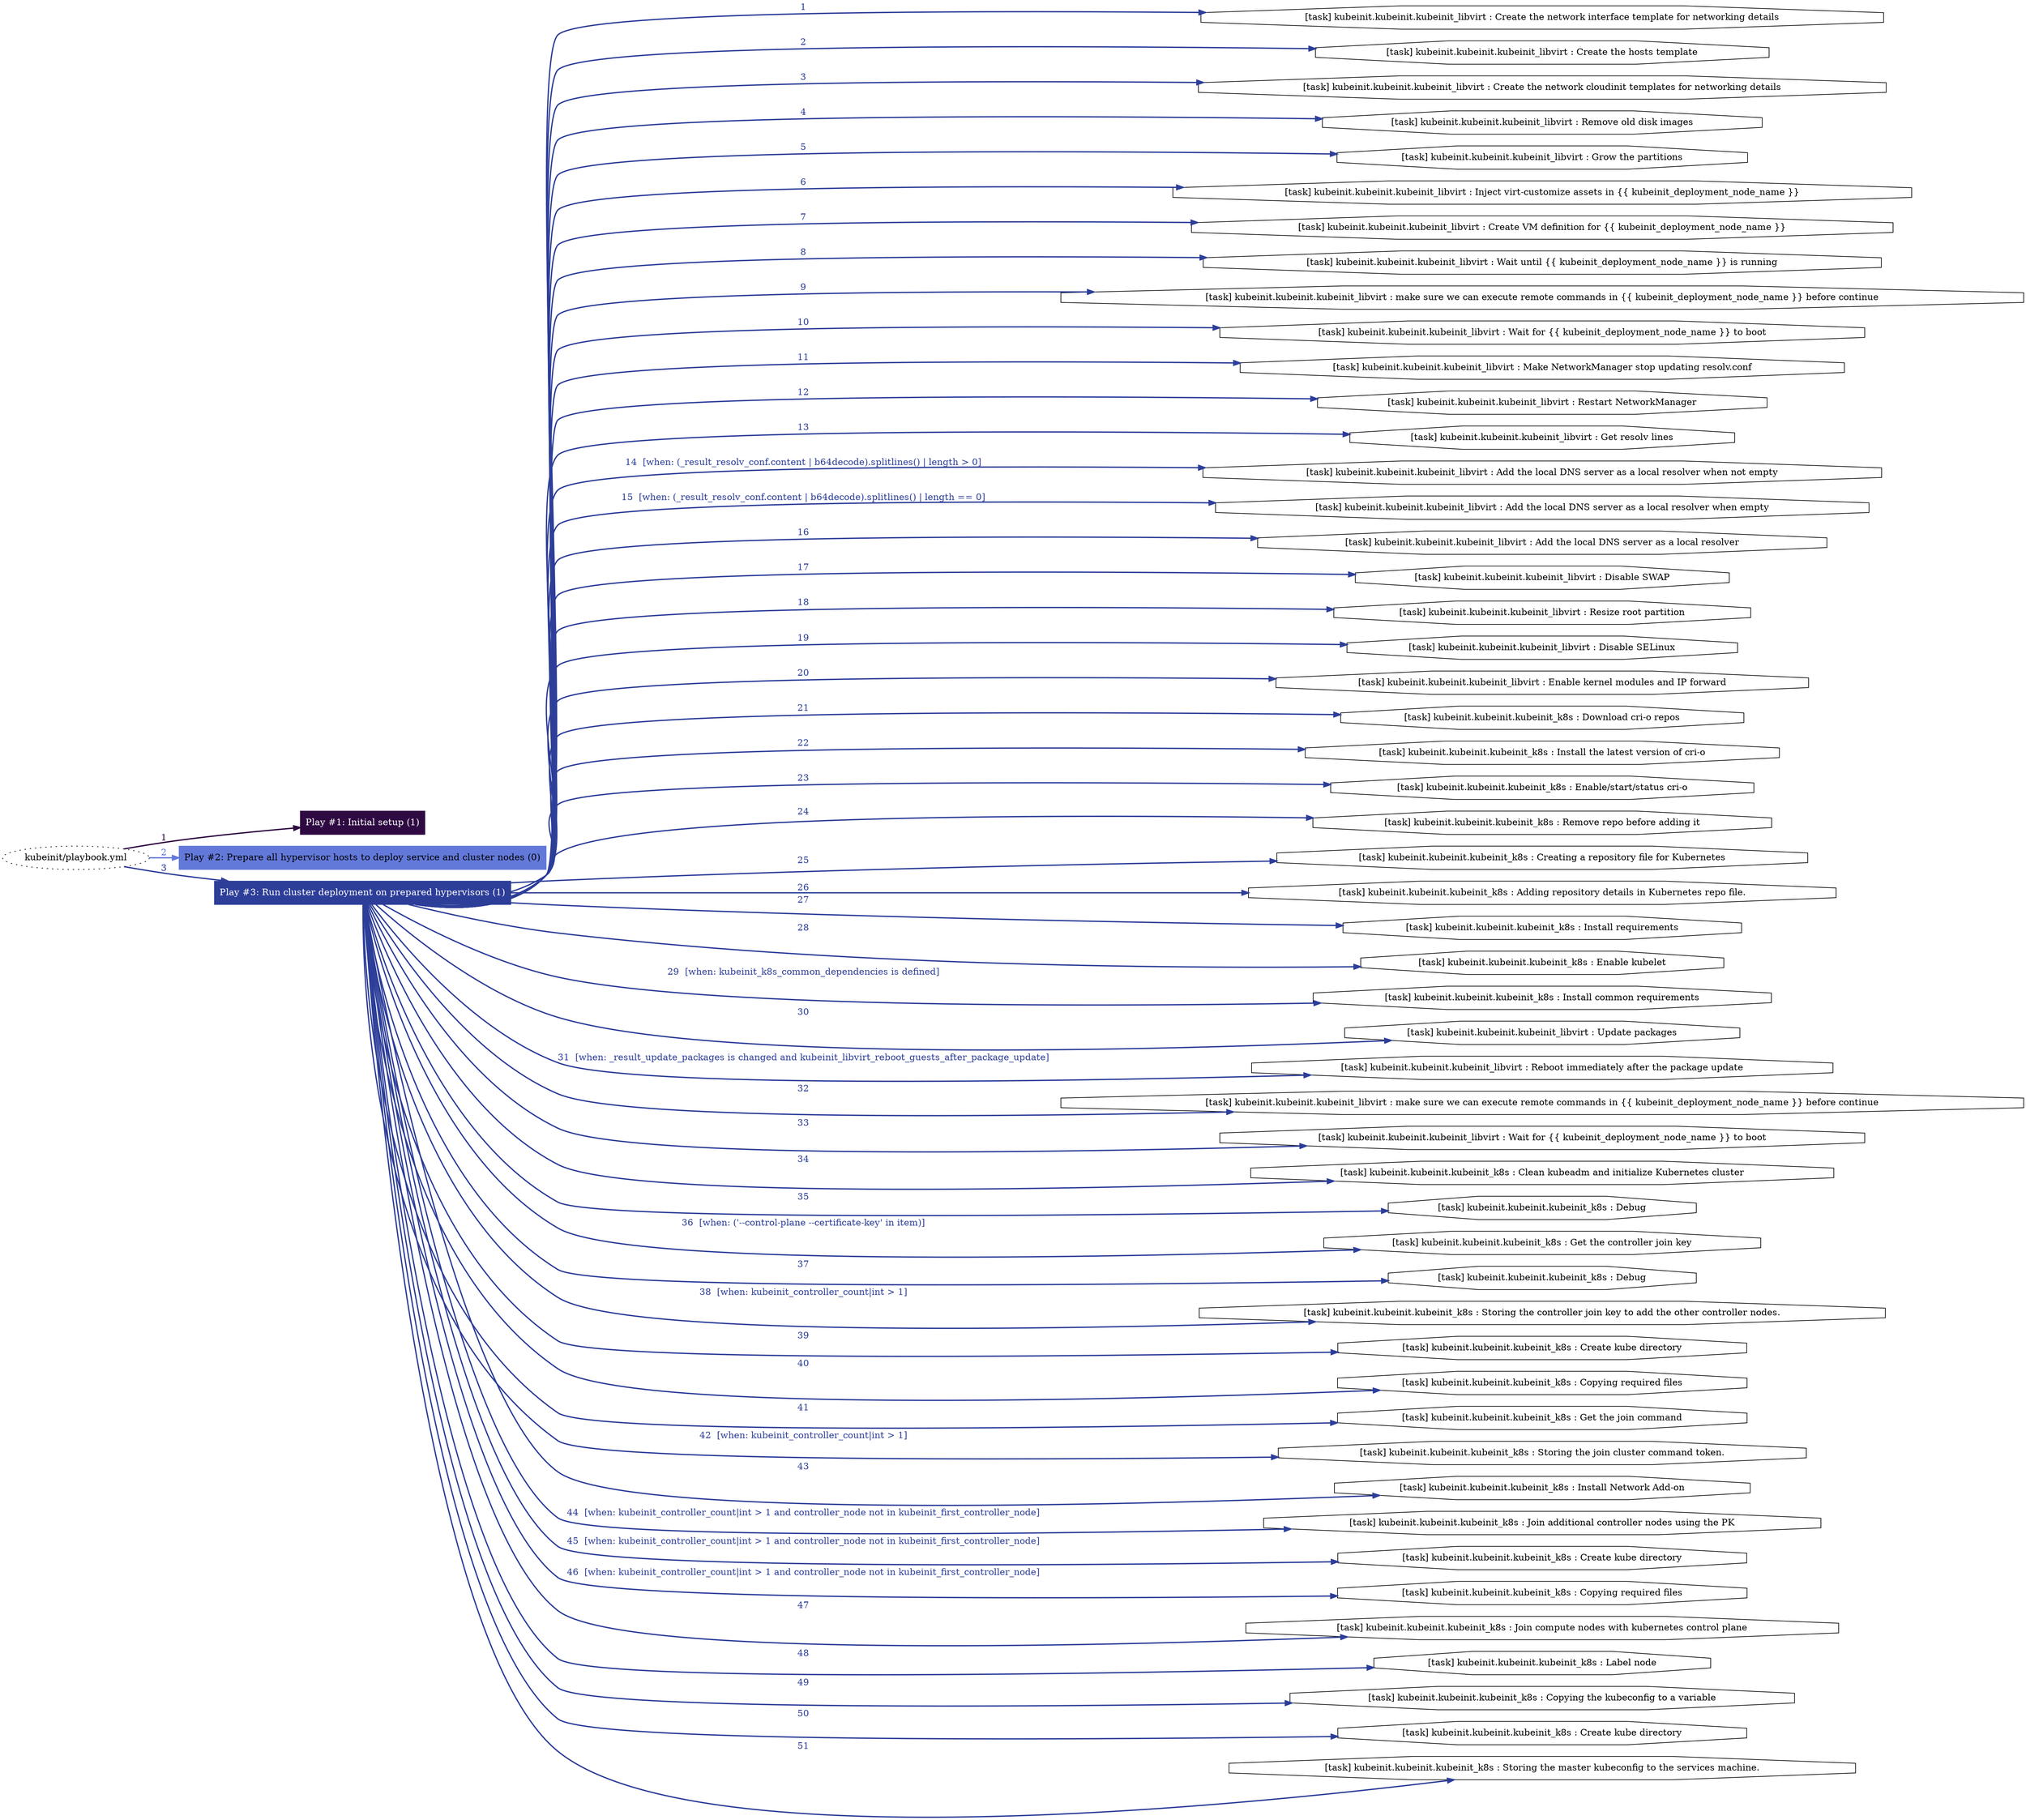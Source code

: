 digraph "kubeinit/playbook.yml "{
	graph [concentrate=true ordering=in rankdir=LR ratio=fill]
	edge [esep=5 sep=10]
	"kubeinit/playbook.yml" [id=root_node style=dotted]
	subgraph "Play #1: Initial setup (1) "{
		"Play #1: Initial setup (1)" [color="#2f0942" fontcolor="#ffffff" id="play_77f4e98a-fa7d-4665-8eaa-aa02dbca0c35" shape=box style=filled tooltip=localhost]
		"kubeinit/playbook.yml" -> "Play #1: Initial setup (1)" [label=1 color="#2f0942" fontcolor="#2f0942" id="edge_1f153919-9107-4a30-9ce3-4dbe8a1fe566" style=bold]
	}
	subgraph "Play #2: Prepare all hypervisor hosts to deploy service and cluster nodes (0) "{
		"Play #2: Prepare all hypervisor hosts to deploy service and cluster nodes (0)" [color="#6379da" fontcolor="#000000" id="play_ae051049-4ce9-4bdf-88ff-b9e3d3a455cb" shape=box style=filled tooltip=""]
		"kubeinit/playbook.yml" -> "Play #2: Prepare all hypervisor hosts to deploy service and cluster nodes (0)" [label=2 color="#6379da" fontcolor="#6379da" id="edge_62ca8967-9ffe-45b0-be01-6adddd6e11ad" style=bold]
	}
	subgraph "Play #3: Run cluster deployment on prepared hypervisors (1) "{
		"Play #3: Run cluster deployment on prepared hypervisors (1)" [color="#2d3e99" fontcolor="#ffffff" id="play_6f4ae703-9a12-4a6e-ac28-713609a44232" shape=box style=filled tooltip=localhost]
		"kubeinit/playbook.yml" -> "Play #3: Run cluster deployment on prepared hypervisors (1)" [label=3 color="#2d3e99" fontcolor="#2d3e99" id="edge_1f228a08-d14c-4c55-93b3-ad77fda79150" style=bold]
		"task_cbeff3ec-6f81-47bd-8c22-892fc03563a2" [label="[task] kubeinit.kubeinit.kubeinit_libvirt : Create the network interface template for networking details" id="task_cbeff3ec-6f81-47bd-8c22-892fc03563a2" shape=octagon tooltip="[task] kubeinit.kubeinit.kubeinit_libvirt : Create the network interface template for networking details"]
		"Play #3: Run cluster deployment on prepared hypervisors (1)" -> "task_cbeff3ec-6f81-47bd-8c22-892fc03563a2" [label=1 color="#2d3e99" fontcolor="#2d3e99" id="edge_16e9d118-a019-4af1-ab50-0c4e5ef39358" style=bold]
		"task_39897513-55cd-44e0-8171-07cb23faa29f" [label="[task] kubeinit.kubeinit.kubeinit_libvirt : Create the hosts template" id="task_39897513-55cd-44e0-8171-07cb23faa29f" shape=octagon tooltip="[task] kubeinit.kubeinit.kubeinit_libvirt : Create the hosts template"]
		"Play #3: Run cluster deployment on prepared hypervisors (1)" -> "task_39897513-55cd-44e0-8171-07cb23faa29f" [label=2 color="#2d3e99" fontcolor="#2d3e99" id="edge_f6843f27-fa36-4dc4-abd1-9dcbc3691607" style=bold]
		"task_cff62192-7ce6-4732-8ce8-6803880d6708" [label="[task] kubeinit.kubeinit.kubeinit_libvirt : Create the network cloudinit templates for networking details" id="task_cff62192-7ce6-4732-8ce8-6803880d6708" shape=octagon tooltip="[task] kubeinit.kubeinit.kubeinit_libvirt : Create the network cloudinit templates for networking details"]
		"Play #3: Run cluster deployment on prepared hypervisors (1)" -> "task_cff62192-7ce6-4732-8ce8-6803880d6708" [label=3 color="#2d3e99" fontcolor="#2d3e99" id="edge_7ebf6c8c-7fc3-47e6-a651-c4d85405c1e7" style=bold]
		"task_8f9cdbd0-ce54-4ae9-8f1c-1a2dc69a575d" [label="[task] kubeinit.kubeinit.kubeinit_libvirt : Remove old disk images" id="task_8f9cdbd0-ce54-4ae9-8f1c-1a2dc69a575d" shape=octagon tooltip="[task] kubeinit.kubeinit.kubeinit_libvirt : Remove old disk images"]
		"Play #3: Run cluster deployment on prepared hypervisors (1)" -> "task_8f9cdbd0-ce54-4ae9-8f1c-1a2dc69a575d" [label=4 color="#2d3e99" fontcolor="#2d3e99" id="edge_e7319978-7ec1-4e0c-bae3-1f6b806dd361" style=bold]
		"task_41f5ccaf-3d7e-48b7-bf81-6488dedfbb09" [label="[task] kubeinit.kubeinit.kubeinit_libvirt : Grow the partitions" id="task_41f5ccaf-3d7e-48b7-bf81-6488dedfbb09" shape=octagon tooltip="[task] kubeinit.kubeinit.kubeinit_libvirt : Grow the partitions"]
		"Play #3: Run cluster deployment on prepared hypervisors (1)" -> "task_41f5ccaf-3d7e-48b7-bf81-6488dedfbb09" [label=5 color="#2d3e99" fontcolor="#2d3e99" id="edge_eeb6493a-3e4c-44b7-86da-d5744988a5f8" style=bold]
		"task_175ce536-cd67-424f-a31d-91df649565ef" [label="[task] kubeinit.kubeinit.kubeinit_libvirt : Inject virt-customize assets in {{ kubeinit_deployment_node_name }}" id="task_175ce536-cd67-424f-a31d-91df649565ef" shape=octagon tooltip="[task] kubeinit.kubeinit.kubeinit_libvirt : Inject virt-customize assets in {{ kubeinit_deployment_node_name }}"]
		"Play #3: Run cluster deployment on prepared hypervisors (1)" -> "task_175ce536-cd67-424f-a31d-91df649565ef" [label=6 color="#2d3e99" fontcolor="#2d3e99" id="edge_cc804c37-8983-4815-83af-577b399e5c58" style=bold]
		"task_49ae195c-59c2-4dc3-a7e8-c796ed2a372d" [label="[task] kubeinit.kubeinit.kubeinit_libvirt : Create VM definition for {{ kubeinit_deployment_node_name }}" id="task_49ae195c-59c2-4dc3-a7e8-c796ed2a372d" shape=octagon tooltip="[task] kubeinit.kubeinit.kubeinit_libvirt : Create VM definition for {{ kubeinit_deployment_node_name }}"]
		"Play #3: Run cluster deployment on prepared hypervisors (1)" -> "task_49ae195c-59c2-4dc3-a7e8-c796ed2a372d" [label=7 color="#2d3e99" fontcolor="#2d3e99" id="edge_407b3e85-b912-4e32-b60c-cc984ff7c55a" style=bold]
		"task_2b3c4e44-db86-4ca5-acdd-7a2ef3caf2e9" [label="[task] kubeinit.kubeinit.kubeinit_libvirt : Wait until {{ kubeinit_deployment_node_name }} is running" id="task_2b3c4e44-db86-4ca5-acdd-7a2ef3caf2e9" shape=octagon tooltip="[task] kubeinit.kubeinit.kubeinit_libvirt : Wait until {{ kubeinit_deployment_node_name }} is running"]
		"Play #3: Run cluster deployment on prepared hypervisors (1)" -> "task_2b3c4e44-db86-4ca5-acdd-7a2ef3caf2e9" [label=8 color="#2d3e99" fontcolor="#2d3e99" id="edge_d164ca85-81c6-4acd-a607-cdba0bd657ab" style=bold]
		"task_af8888d1-2b90-4e02-ab82-42a5b0a86071" [label="[task] kubeinit.kubeinit.kubeinit_libvirt : make sure we can execute remote commands in {{ kubeinit_deployment_node_name }} before continue" id="task_af8888d1-2b90-4e02-ab82-42a5b0a86071" shape=octagon tooltip="[task] kubeinit.kubeinit.kubeinit_libvirt : make sure we can execute remote commands in {{ kubeinit_deployment_node_name }} before continue"]
		"Play #3: Run cluster deployment on prepared hypervisors (1)" -> "task_af8888d1-2b90-4e02-ab82-42a5b0a86071" [label=9 color="#2d3e99" fontcolor="#2d3e99" id="edge_2d76f35e-68bf-4149-88ba-9156cb6bd608" style=bold]
		"task_ba94969e-f5ee-49d3-b0de-093f2a1f44be" [label="[task] kubeinit.kubeinit.kubeinit_libvirt : Wait for {{ kubeinit_deployment_node_name }} to boot" id="task_ba94969e-f5ee-49d3-b0de-093f2a1f44be" shape=octagon tooltip="[task] kubeinit.kubeinit.kubeinit_libvirt : Wait for {{ kubeinit_deployment_node_name }} to boot"]
		"Play #3: Run cluster deployment on prepared hypervisors (1)" -> "task_ba94969e-f5ee-49d3-b0de-093f2a1f44be" [label=10 color="#2d3e99" fontcolor="#2d3e99" id="edge_c9a3a940-99d3-448c-9f75-d308e237a60d" style=bold]
		"task_51b6022f-9393-4da1-bc44-417f6c4c721a" [label="[task] kubeinit.kubeinit.kubeinit_libvirt : Make NetworkManager stop updating resolv.conf" id="task_51b6022f-9393-4da1-bc44-417f6c4c721a" shape=octagon tooltip="[task] kubeinit.kubeinit.kubeinit_libvirt : Make NetworkManager stop updating resolv.conf"]
		"Play #3: Run cluster deployment on prepared hypervisors (1)" -> "task_51b6022f-9393-4da1-bc44-417f6c4c721a" [label=11 color="#2d3e99" fontcolor="#2d3e99" id="edge_55d33a6e-053e-4fc8-a7fe-7ac77ffd8c8d" style=bold]
		"task_1258bf80-aa41-4404-b74f-2aa7851f74d5" [label="[task] kubeinit.kubeinit.kubeinit_libvirt : Restart NetworkManager" id="task_1258bf80-aa41-4404-b74f-2aa7851f74d5" shape=octagon tooltip="[task] kubeinit.kubeinit.kubeinit_libvirt : Restart NetworkManager"]
		"Play #3: Run cluster deployment on prepared hypervisors (1)" -> "task_1258bf80-aa41-4404-b74f-2aa7851f74d5" [label=12 color="#2d3e99" fontcolor="#2d3e99" id="edge_fa93a50f-5a98-4928-a5b8-47e4b5410a29" style=bold]
		"task_40335fb7-6328-41a4-86eb-3ea9aeca73cd" [label="[task] kubeinit.kubeinit.kubeinit_libvirt : Get resolv lines" id="task_40335fb7-6328-41a4-86eb-3ea9aeca73cd" shape=octagon tooltip="[task] kubeinit.kubeinit.kubeinit_libvirt : Get resolv lines"]
		"Play #3: Run cluster deployment on prepared hypervisors (1)" -> "task_40335fb7-6328-41a4-86eb-3ea9aeca73cd" [label=13 color="#2d3e99" fontcolor="#2d3e99" id="edge_8ad3feaa-6034-48cf-9f46-4cc4b430dd0c" style=bold]
		"task_149766bd-b1dd-4952-aab2-60bae1b76669" [label="[task] kubeinit.kubeinit.kubeinit_libvirt : Add the local DNS server as a local resolver when not empty" id="task_149766bd-b1dd-4952-aab2-60bae1b76669" shape=octagon tooltip="[task] kubeinit.kubeinit.kubeinit_libvirt : Add the local DNS server as a local resolver when not empty"]
		"Play #3: Run cluster deployment on prepared hypervisors (1)" -> "task_149766bd-b1dd-4952-aab2-60bae1b76669" [label="14  [when: (_result_resolv_conf.content | b64decode).splitlines() | length > 0]" color="#2d3e99" fontcolor="#2d3e99" id="edge_2b164f09-f3da-4149-94fc-dc4ee9d1c567" style=bold]
		"task_2b87c75a-78dc-437f-ab78-6f39ceb617d8" [label="[task] kubeinit.kubeinit.kubeinit_libvirt : Add the local DNS server as a local resolver when empty" id="task_2b87c75a-78dc-437f-ab78-6f39ceb617d8" shape=octagon tooltip="[task] kubeinit.kubeinit.kubeinit_libvirt : Add the local DNS server as a local resolver when empty"]
		"Play #3: Run cluster deployment on prepared hypervisors (1)" -> "task_2b87c75a-78dc-437f-ab78-6f39ceb617d8" [label="15  [when: (_result_resolv_conf.content | b64decode).splitlines() | length == 0]" color="#2d3e99" fontcolor="#2d3e99" id="edge_9ee808f5-3d31-4bf2-80b7-76d971dee1a6" style=bold]
		"task_a22b5ad8-08c5-4206-9dd7-447d7c6753fb" [label="[task] kubeinit.kubeinit.kubeinit_libvirt : Add the local DNS server as a local resolver" id="task_a22b5ad8-08c5-4206-9dd7-447d7c6753fb" shape=octagon tooltip="[task] kubeinit.kubeinit.kubeinit_libvirt : Add the local DNS server as a local resolver"]
		"Play #3: Run cluster deployment on prepared hypervisors (1)" -> "task_a22b5ad8-08c5-4206-9dd7-447d7c6753fb" [label=16 color="#2d3e99" fontcolor="#2d3e99" id="edge_e0000b44-de6e-4ba5-bf5c-1086a375bf9c" style=bold]
		"task_64f07618-340d-42af-9829-05ac6c02f5eb" [label="[task] kubeinit.kubeinit.kubeinit_libvirt : Disable SWAP" id="task_64f07618-340d-42af-9829-05ac6c02f5eb" shape=octagon tooltip="[task] kubeinit.kubeinit.kubeinit_libvirt : Disable SWAP"]
		"Play #3: Run cluster deployment on prepared hypervisors (1)" -> "task_64f07618-340d-42af-9829-05ac6c02f5eb" [label=17 color="#2d3e99" fontcolor="#2d3e99" id="edge_afd97dbf-cd1d-4f30-940e-910d3aa54158" style=bold]
		"task_fff414c6-0b68-4d3a-b449-34d474300a38" [label="[task] kubeinit.kubeinit.kubeinit_libvirt : Resize root partition" id="task_fff414c6-0b68-4d3a-b449-34d474300a38" shape=octagon tooltip="[task] kubeinit.kubeinit.kubeinit_libvirt : Resize root partition"]
		"Play #3: Run cluster deployment on prepared hypervisors (1)" -> "task_fff414c6-0b68-4d3a-b449-34d474300a38" [label=18 color="#2d3e99" fontcolor="#2d3e99" id="edge_c3cb180e-0565-487d-87e2-194825110f20" style=bold]
		"task_d50dc40d-4d7f-4acf-bec1-9f9cd06dbafd" [label="[task] kubeinit.kubeinit.kubeinit_libvirt : Disable SELinux" id="task_d50dc40d-4d7f-4acf-bec1-9f9cd06dbafd" shape=octagon tooltip="[task] kubeinit.kubeinit.kubeinit_libvirt : Disable SELinux"]
		"Play #3: Run cluster deployment on prepared hypervisors (1)" -> "task_d50dc40d-4d7f-4acf-bec1-9f9cd06dbafd" [label=19 color="#2d3e99" fontcolor="#2d3e99" id="edge_355ff9da-6a25-4a35-b8e2-7d0580ff9bde" style=bold]
		"task_097bc5e2-5689-4381-9d23-63d1b2c07fe9" [label="[task] kubeinit.kubeinit.kubeinit_libvirt : Enable kernel modules and IP forward" id="task_097bc5e2-5689-4381-9d23-63d1b2c07fe9" shape=octagon tooltip="[task] kubeinit.kubeinit.kubeinit_libvirt : Enable kernel modules and IP forward"]
		"Play #3: Run cluster deployment on prepared hypervisors (1)" -> "task_097bc5e2-5689-4381-9d23-63d1b2c07fe9" [label=20 color="#2d3e99" fontcolor="#2d3e99" id="edge_26441661-192b-4cce-bbd8-a016ed4d1a92" style=bold]
		"task_9094e43f-ee2c-4673-9627-1283ccdfa9d4" [label="[task] kubeinit.kubeinit.kubeinit_k8s : Download cri-o repos" id="task_9094e43f-ee2c-4673-9627-1283ccdfa9d4" shape=octagon tooltip="[task] kubeinit.kubeinit.kubeinit_k8s : Download cri-o repos"]
		"Play #3: Run cluster deployment on prepared hypervisors (1)" -> "task_9094e43f-ee2c-4673-9627-1283ccdfa9d4" [label=21 color="#2d3e99" fontcolor="#2d3e99" id="edge_9c0feb58-44d6-4188-9500-ff0042132ccb" style=bold]
		"task_9a95b7e5-6f94-45e8-ab52-794942f03434" [label="[task] kubeinit.kubeinit.kubeinit_k8s : Install the latest version of cri-o" id="task_9a95b7e5-6f94-45e8-ab52-794942f03434" shape=octagon tooltip="[task] kubeinit.kubeinit.kubeinit_k8s : Install the latest version of cri-o"]
		"Play #3: Run cluster deployment on prepared hypervisors (1)" -> "task_9a95b7e5-6f94-45e8-ab52-794942f03434" [label=22 color="#2d3e99" fontcolor="#2d3e99" id="edge_a3aafab2-e1b4-4598-bab5-9fb4af44337d" style=bold]
		"task_259c5616-1c5f-48a9-a9f5-890d5ee99561" [label="[task] kubeinit.kubeinit.kubeinit_k8s : Enable/start/status cri-o" id="task_259c5616-1c5f-48a9-a9f5-890d5ee99561" shape=octagon tooltip="[task] kubeinit.kubeinit.kubeinit_k8s : Enable/start/status cri-o"]
		"Play #3: Run cluster deployment on prepared hypervisors (1)" -> "task_259c5616-1c5f-48a9-a9f5-890d5ee99561" [label=23 color="#2d3e99" fontcolor="#2d3e99" id="edge_4fda992f-328f-4b4e-b8d8-877afa3b405f" style=bold]
		"task_c1c6ce22-64a7-4798-b60a-ac0a18a904d3" [label="[task] kubeinit.kubeinit.kubeinit_k8s : Remove repo before adding it" id="task_c1c6ce22-64a7-4798-b60a-ac0a18a904d3" shape=octagon tooltip="[task] kubeinit.kubeinit.kubeinit_k8s : Remove repo before adding it"]
		"Play #3: Run cluster deployment on prepared hypervisors (1)" -> "task_c1c6ce22-64a7-4798-b60a-ac0a18a904d3" [label=24 color="#2d3e99" fontcolor="#2d3e99" id="edge_4213d300-4097-440e-9a02-e76cd959051e" style=bold]
		"task_ca710624-ac45-466f-95a0-a19810af9089" [label="[task] kubeinit.kubeinit.kubeinit_k8s : Creating a repository file for Kubernetes" id="task_ca710624-ac45-466f-95a0-a19810af9089" shape=octagon tooltip="[task] kubeinit.kubeinit.kubeinit_k8s : Creating a repository file for Kubernetes"]
		"Play #3: Run cluster deployment on prepared hypervisors (1)" -> "task_ca710624-ac45-466f-95a0-a19810af9089" [label=25 color="#2d3e99" fontcolor="#2d3e99" id="edge_a046fc20-1043-4760-85ae-688e819797de" style=bold]
		"task_4e93dedb-268e-444e-8290-a35338f21e8b" [label="[task] kubeinit.kubeinit.kubeinit_k8s : Adding repository details in Kubernetes repo file." id="task_4e93dedb-268e-444e-8290-a35338f21e8b" shape=octagon tooltip="[task] kubeinit.kubeinit.kubeinit_k8s : Adding repository details in Kubernetes repo file."]
		"Play #3: Run cluster deployment on prepared hypervisors (1)" -> "task_4e93dedb-268e-444e-8290-a35338f21e8b" [label=26 color="#2d3e99" fontcolor="#2d3e99" id="edge_5fad16f0-28b1-4b06-a222-1b4bdea9ca43" style=bold]
		"task_c448e840-aef3-4c70-a80b-9b6889619975" [label="[task] kubeinit.kubeinit.kubeinit_k8s : Install requirements" id="task_c448e840-aef3-4c70-a80b-9b6889619975" shape=octagon tooltip="[task] kubeinit.kubeinit.kubeinit_k8s : Install requirements"]
		"Play #3: Run cluster deployment on prepared hypervisors (1)" -> "task_c448e840-aef3-4c70-a80b-9b6889619975" [label=27 color="#2d3e99" fontcolor="#2d3e99" id="edge_3996274a-4f3c-4652-99c7-ff491a1624c8" style=bold]
		"task_7cfb3efb-80fe-497e-9ed9-f810033e8b52" [label="[task] kubeinit.kubeinit.kubeinit_k8s : Enable kubelet" id="task_7cfb3efb-80fe-497e-9ed9-f810033e8b52" shape=octagon tooltip="[task] kubeinit.kubeinit.kubeinit_k8s : Enable kubelet"]
		"Play #3: Run cluster deployment on prepared hypervisors (1)" -> "task_7cfb3efb-80fe-497e-9ed9-f810033e8b52" [label=28 color="#2d3e99" fontcolor="#2d3e99" id="edge_9d6672ab-0668-4f6c-8910-97b355f07dc1" style=bold]
		"task_9fe890a8-38f0-4b67-94de-b4b9c9bbf00d" [label="[task] kubeinit.kubeinit.kubeinit_k8s : Install common requirements" id="task_9fe890a8-38f0-4b67-94de-b4b9c9bbf00d" shape=octagon tooltip="[task] kubeinit.kubeinit.kubeinit_k8s : Install common requirements"]
		"Play #3: Run cluster deployment on prepared hypervisors (1)" -> "task_9fe890a8-38f0-4b67-94de-b4b9c9bbf00d" [label="29  [when: kubeinit_k8s_common_dependencies is defined]" color="#2d3e99" fontcolor="#2d3e99" id="edge_e1903248-473e-4927-b377-2b004d3f865d" style=bold]
		"task_47747c14-5afc-4cd3-8390-8d9d990fe8f9" [label="[task] kubeinit.kubeinit.kubeinit_libvirt : Update packages" id="task_47747c14-5afc-4cd3-8390-8d9d990fe8f9" shape=octagon tooltip="[task] kubeinit.kubeinit.kubeinit_libvirt : Update packages"]
		"Play #3: Run cluster deployment on prepared hypervisors (1)" -> "task_47747c14-5afc-4cd3-8390-8d9d990fe8f9" [label=30 color="#2d3e99" fontcolor="#2d3e99" id="edge_d7ba1ea6-2a7b-4c2b-b318-c3a3fa9ef151" style=bold]
		"task_a0ef15e8-575a-426c-9ccf-c0c547c13076" [label="[task] kubeinit.kubeinit.kubeinit_libvirt : Reboot immediately after the package update" id="task_a0ef15e8-575a-426c-9ccf-c0c547c13076" shape=octagon tooltip="[task] kubeinit.kubeinit.kubeinit_libvirt : Reboot immediately after the package update"]
		"Play #3: Run cluster deployment on prepared hypervisors (1)" -> "task_a0ef15e8-575a-426c-9ccf-c0c547c13076" [label="31  [when: _result_update_packages is changed and kubeinit_libvirt_reboot_guests_after_package_update]" color="#2d3e99" fontcolor="#2d3e99" id="edge_2d183e46-6ea9-4fa7-8dac-e1eb1a12db09" style=bold]
		"task_a2773665-62ec-4a2c-802e-05a7bbd54eef" [label="[task] kubeinit.kubeinit.kubeinit_libvirt : make sure we can execute remote commands in {{ kubeinit_deployment_node_name }} before continue" id="task_a2773665-62ec-4a2c-802e-05a7bbd54eef" shape=octagon tooltip="[task] kubeinit.kubeinit.kubeinit_libvirt : make sure we can execute remote commands in {{ kubeinit_deployment_node_name }} before continue"]
		"Play #3: Run cluster deployment on prepared hypervisors (1)" -> "task_a2773665-62ec-4a2c-802e-05a7bbd54eef" [label=32 color="#2d3e99" fontcolor="#2d3e99" id="edge_c40ef8dc-f325-48f3-b751-f803b40cb438" style=bold]
		"task_e6e70c18-5119-4a68-baed-8999ef7ddd6a" [label="[task] kubeinit.kubeinit.kubeinit_libvirt : Wait for {{ kubeinit_deployment_node_name }} to boot" id="task_e6e70c18-5119-4a68-baed-8999ef7ddd6a" shape=octagon tooltip="[task] kubeinit.kubeinit.kubeinit_libvirt : Wait for {{ kubeinit_deployment_node_name }} to boot"]
		"Play #3: Run cluster deployment on prepared hypervisors (1)" -> "task_e6e70c18-5119-4a68-baed-8999ef7ddd6a" [label=33 color="#2d3e99" fontcolor="#2d3e99" id="edge_c067ab76-cb98-4949-aa69-6520952bf66f" style=bold]
		"task_651e4481-4fd7-48f9-8bd4-da46a099b082" [label="[task] kubeinit.kubeinit.kubeinit_k8s : Clean kubeadm and initialize Kubernetes cluster" id="task_651e4481-4fd7-48f9-8bd4-da46a099b082" shape=octagon tooltip="[task] kubeinit.kubeinit.kubeinit_k8s : Clean kubeadm and initialize Kubernetes cluster"]
		"Play #3: Run cluster deployment on prepared hypervisors (1)" -> "task_651e4481-4fd7-48f9-8bd4-da46a099b082" [label=34 color="#2d3e99" fontcolor="#2d3e99" id="edge_7d70f089-a1fa-4261-bfae-f271a0d84a30" style=bold]
		"task_5ec1d982-83a1-437a-ae88-b6ba6d27ca7c" [label="[task] kubeinit.kubeinit.kubeinit_k8s : Debug" id="task_5ec1d982-83a1-437a-ae88-b6ba6d27ca7c" shape=octagon tooltip="[task] kubeinit.kubeinit.kubeinit_k8s : Debug"]
		"Play #3: Run cluster deployment on prepared hypervisors (1)" -> "task_5ec1d982-83a1-437a-ae88-b6ba6d27ca7c" [label=35 color="#2d3e99" fontcolor="#2d3e99" id="edge_2349152d-7919-47ce-b30e-3f90e0ba8e2d" style=bold]
		"task_adcf9152-2d46-403f-aed4-f8e2320fe2f2" [label="[task] kubeinit.kubeinit.kubeinit_k8s : Get the controller join key" id="task_adcf9152-2d46-403f-aed4-f8e2320fe2f2" shape=octagon tooltip="[task] kubeinit.kubeinit.kubeinit_k8s : Get the controller join key"]
		"Play #3: Run cluster deployment on prepared hypervisors (1)" -> "task_adcf9152-2d46-403f-aed4-f8e2320fe2f2" [label="36  [when: ('--control-plane --certificate-key' in item)]" color="#2d3e99" fontcolor="#2d3e99" id="edge_5c637f5d-f05f-4c70-ae37-946feaa10d73" style=bold]
		"task_ba39ba4f-366e-4825-8016-a253e2cf31ef" [label="[task] kubeinit.kubeinit.kubeinit_k8s : Debug" id="task_ba39ba4f-366e-4825-8016-a253e2cf31ef" shape=octagon tooltip="[task] kubeinit.kubeinit.kubeinit_k8s : Debug"]
		"Play #3: Run cluster deployment on prepared hypervisors (1)" -> "task_ba39ba4f-366e-4825-8016-a253e2cf31ef" [label=37 color="#2d3e99" fontcolor="#2d3e99" id="edge_41cb7d5f-a735-4c7d-8f7a-8474a09fb267" style=bold]
		"task_3f10d5d9-cc98-4f55-bc85-afa8aeaee657" [label="[task] kubeinit.kubeinit.kubeinit_k8s : Storing the controller join key to add the other controller nodes." id="task_3f10d5d9-cc98-4f55-bc85-afa8aeaee657" shape=octagon tooltip="[task] kubeinit.kubeinit.kubeinit_k8s : Storing the controller join key to add the other controller nodes."]
		"Play #3: Run cluster deployment on prepared hypervisors (1)" -> "task_3f10d5d9-cc98-4f55-bc85-afa8aeaee657" [label="38  [when: kubeinit_controller_count|int > 1]" color="#2d3e99" fontcolor="#2d3e99" id="edge_2db071bf-1c1b-4b47-8ce0-6916d7a0ec7e" style=bold]
		"task_57c6be29-1c4b-4fb0-b408-1e8684605b18" [label="[task] kubeinit.kubeinit.kubeinit_k8s : Create kube directory" id="task_57c6be29-1c4b-4fb0-b408-1e8684605b18" shape=octagon tooltip="[task] kubeinit.kubeinit.kubeinit_k8s : Create kube directory"]
		"Play #3: Run cluster deployment on prepared hypervisors (1)" -> "task_57c6be29-1c4b-4fb0-b408-1e8684605b18" [label=39 color="#2d3e99" fontcolor="#2d3e99" id="edge_ed0637a6-7906-4e03-88fc-06f3f5e0f815" style=bold]
		"task_1bc50578-9e39-4d98-9eb9-e48ad897569c" [label="[task] kubeinit.kubeinit.kubeinit_k8s : Copying required files" id="task_1bc50578-9e39-4d98-9eb9-e48ad897569c" shape=octagon tooltip="[task] kubeinit.kubeinit.kubeinit_k8s : Copying required files"]
		"Play #3: Run cluster deployment on prepared hypervisors (1)" -> "task_1bc50578-9e39-4d98-9eb9-e48ad897569c" [label=40 color="#2d3e99" fontcolor="#2d3e99" id="edge_8721c887-d98c-4fd2-81c9-18faeba8abee" style=bold]
		"task_488621c3-dfd8-49c4-a25a-bd58423e8147" [label="[task] kubeinit.kubeinit.kubeinit_k8s : Get the join command" id="task_488621c3-dfd8-49c4-a25a-bd58423e8147" shape=octagon tooltip="[task] kubeinit.kubeinit.kubeinit_k8s : Get the join command"]
		"Play #3: Run cluster deployment on prepared hypervisors (1)" -> "task_488621c3-dfd8-49c4-a25a-bd58423e8147" [label=41 color="#2d3e99" fontcolor="#2d3e99" id="edge_1e90a491-717a-4adf-9815-a676d1a53607" style=bold]
		"task_ce59e55c-5b64-41d1-a38c-14a5b2cd0404" [label="[task] kubeinit.kubeinit.kubeinit_k8s : Storing the join cluster command token." id="task_ce59e55c-5b64-41d1-a38c-14a5b2cd0404" shape=octagon tooltip="[task] kubeinit.kubeinit.kubeinit_k8s : Storing the join cluster command token."]
		"Play #3: Run cluster deployment on prepared hypervisors (1)" -> "task_ce59e55c-5b64-41d1-a38c-14a5b2cd0404" [label="42  [when: kubeinit_controller_count|int > 1]" color="#2d3e99" fontcolor="#2d3e99" id="edge_f1da0baa-8132-47d2-bf89-17bb5400334b" style=bold]
		"task_e415eabb-b3c9-4f53-a502-ff3b09628229" [label="[task] kubeinit.kubeinit.kubeinit_k8s : Install Network Add-on" id="task_e415eabb-b3c9-4f53-a502-ff3b09628229" shape=octagon tooltip="[task] kubeinit.kubeinit.kubeinit_k8s : Install Network Add-on"]
		"Play #3: Run cluster deployment on prepared hypervisors (1)" -> "task_e415eabb-b3c9-4f53-a502-ff3b09628229" [label=43 color="#2d3e99" fontcolor="#2d3e99" id="edge_4b673416-2206-4dba-91dd-6aed21ae67e5" style=bold]
		"task_e1d803cb-f8ce-4303-b0a2-3f11950bef3c" [label="[task] kubeinit.kubeinit.kubeinit_k8s : Join additional controller nodes using the PK" id="task_e1d803cb-f8ce-4303-b0a2-3f11950bef3c" shape=octagon tooltip="[task] kubeinit.kubeinit.kubeinit_k8s : Join additional controller nodes using the PK"]
		"Play #3: Run cluster deployment on prepared hypervisors (1)" -> "task_e1d803cb-f8ce-4303-b0a2-3f11950bef3c" [label="44  [when: kubeinit_controller_count|int > 1 and controller_node not in kubeinit_first_controller_node]" color="#2d3e99" fontcolor="#2d3e99" id="edge_fc38098a-68ba-4c2f-bf3f-47ac25c9dd2b" style=bold]
		"task_bf17acc7-a9cb-43c0-ba15-87183d4022e4" [label="[task] kubeinit.kubeinit.kubeinit_k8s : Create kube directory" id="task_bf17acc7-a9cb-43c0-ba15-87183d4022e4" shape=octagon tooltip="[task] kubeinit.kubeinit.kubeinit_k8s : Create kube directory"]
		"Play #3: Run cluster deployment on prepared hypervisors (1)" -> "task_bf17acc7-a9cb-43c0-ba15-87183d4022e4" [label="45  [when: kubeinit_controller_count|int > 1 and controller_node not in kubeinit_first_controller_node]" color="#2d3e99" fontcolor="#2d3e99" id="edge_40fdf25d-a641-4812-9f6b-61e242610b1f" style=bold]
		"task_f06245c7-c106-476e-b792-620847ff51d2" [label="[task] kubeinit.kubeinit.kubeinit_k8s : Copying required files" id="task_f06245c7-c106-476e-b792-620847ff51d2" shape=octagon tooltip="[task] kubeinit.kubeinit.kubeinit_k8s : Copying required files"]
		"Play #3: Run cluster deployment on prepared hypervisors (1)" -> "task_f06245c7-c106-476e-b792-620847ff51d2" [label="46  [when: kubeinit_controller_count|int > 1 and controller_node not in kubeinit_first_controller_node]" color="#2d3e99" fontcolor="#2d3e99" id="edge_13090e0d-8990-4978-9505-b7b5f43d7073" style=bold]
		"task_217dcbd3-3f11-41f8-a23a-f6b2742d5035" [label="[task] kubeinit.kubeinit.kubeinit_k8s : Join compute nodes with kubernetes control plane" id="task_217dcbd3-3f11-41f8-a23a-f6b2742d5035" shape=octagon tooltip="[task] kubeinit.kubeinit.kubeinit_k8s : Join compute nodes with kubernetes control plane"]
		"Play #3: Run cluster deployment on prepared hypervisors (1)" -> "task_217dcbd3-3f11-41f8-a23a-f6b2742d5035" [label=47 color="#2d3e99" fontcolor="#2d3e99" id="edge_679e837a-c766-442e-b637-7e3ee2900187" style=bold]
		"task_045d23f3-2411-4395-8c4d-7ff301c849db" [label="[task] kubeinit.kubeinit.kubeinit_k8s : Label node" id="task_045d23f3-2411-4395-8c4d-7ff301c849db" shape=octagon tooltip="[task] kubeinit.kubeinit.kubeinit_k8s : Label node"]
		"Play #3: Run cluster deployment on prepared hypervisors (1)" -> "task_045d23f3-2411-4395-8c4d-7ff301c849db" [label=48 color="#2d3e99" fontcolor="#2d3e99" id="edge_be04778a-eeb0-4881-a382-84653e56126a" style=bold]
		"task_ac128a71-0a91-446e-9a97-ed4747a8b362" [label="[task] kubeinit.kubeinit.kubeinit_k8s : Copying the kubeconfig to a variable" id="task_ac128a71-0a91-446e-9a97-ed4747a8b362" shape=octagon tooltip="[task] kubeinit.kubeinit.kubeinit_k8s : Copying the kubeconfig to a variable"]
		"Play #3: Run cluster deployment on prepared hypervisors (1)" -> "task_ac128a71-0a91-446e-9a97-ed4747a8b362" [label=49 color="#2d3e99" fontcolor="#2d3e99" id="edge_15782d61-08e0-4bf9-bcf9-a7211166abf0" style=bold]
		"task_0be54653-a5fa-45e9-a395-c43f4ce776b9" [label="[task] kubeinit.kubeinit.kubeinit_k8s : Create kube directory" id="task_0be54653-a5fa-45e9-a395-c43f4ce776b9" shape=octagon tooltip="[task] kubeinit.kubeinit.kubeinit_k8s : Create kube directory"]
		"Play #3: Run cluster deployment on prepared hypervisors (1)" -> "task_0be54653-a5fa-45e9-a395-c43f4ce776b9" [label=50 color="#2d3e99" fontcolor="#2d3e99" id="edge_ac56e7f4-3163-46cf-9457-39a677e461a0" style=bold]
		"task_147c4559-d734-4c08-9226-9cd8c7ee212c" [label="[task] kubeinit.kubeinit.kubeinit_k8s : Storing the master kubeconfig to the services machine." id="task_147c4559-d734-4c08-9226-9cd8c7ee212c" shape=octagon tooltip="[task] kubeinit.kubeinit.kubeinit_k8s : Storing the master kubeconfig to the services machine."]
		"Play #3: Run cluster deployment on prepared hypervisors (1)" -> "task_147c4559-d734-4c08-9226-9cd8c7ee212c" [label=51 color="#2d3e99" fontcolor="#2d3e99" id="edge_f676b0cb-953e-44d9-ab11-ce3ee3f6a26a" style=bold]
	}
}
